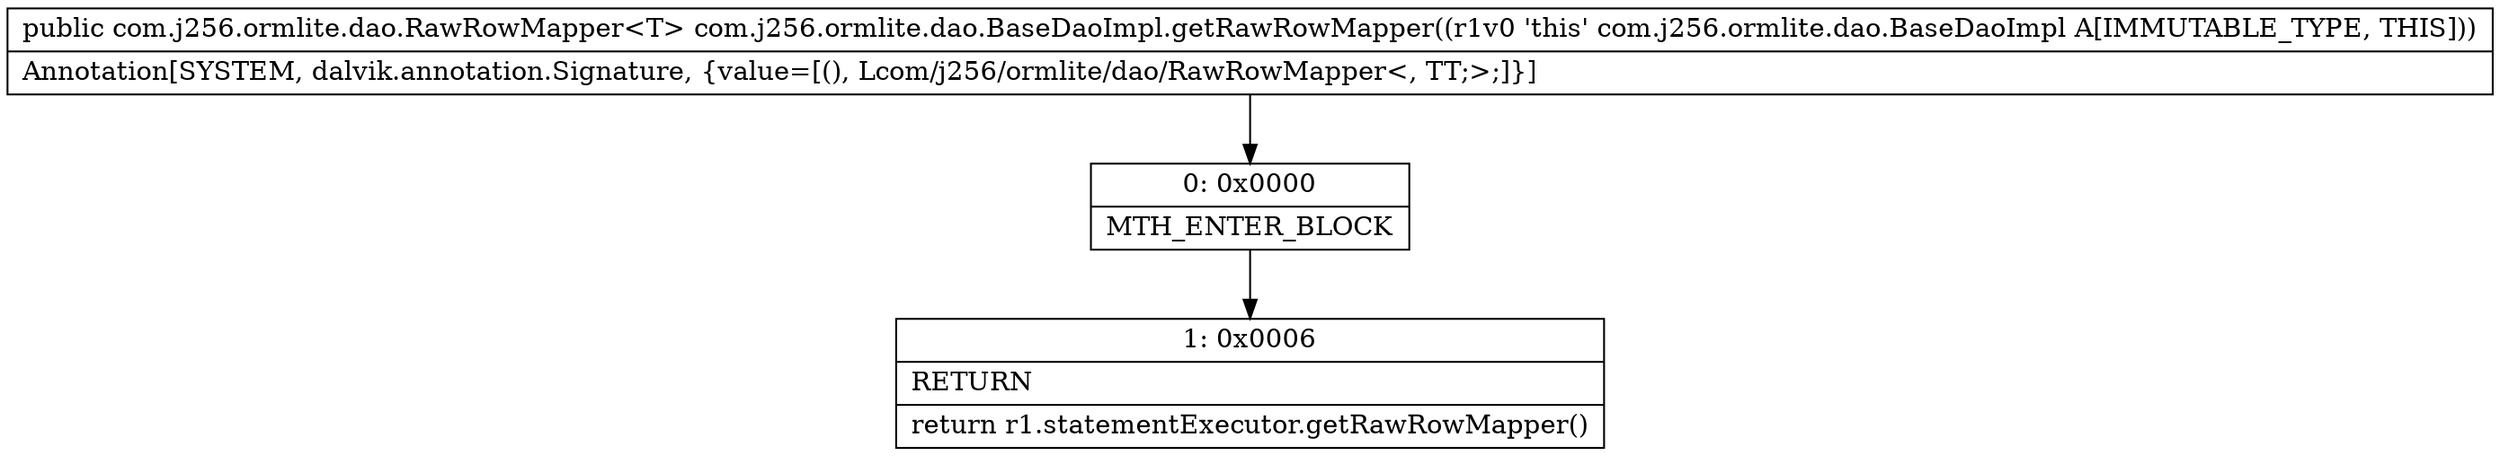 digraph "CFG forcom.j256.ormlite.dao.BaseDaoImpl.getRawRowMapper()Lcom\/j256\/ormlite\/dao\/RawRowMapper;" {
Node_0 [shape=record,label="{0\:\ 0x0000|MTH_ENTER_BLOCK\l}"];
Node_1 [shape=record,label="{1\:\ 0x0006|RETURN\l|return r1.statementExecutor.getRawRowMapper()\l}"];
MethodNode[shape=record,label="{public com.j256.ormlite.dao.RawRowMapper\<T\> com.j256.ormlite.dao.BaseDaoImpl.getRawRowMapper((r1v0 'this' com.j256.ormlite.dao.BaseDaoImpl A[IMMUTABLE_TYPE, THIS]))  | Annotation[SYSTEM, dalvik.annotation.Signature, \{value=[(), Lcom\/j256\/ormlite\/dao\/RawRowMapper\<, TT;\>;]\}]\l}"];
MethodNode -> Node_0;
Node_0 -> Node_1;
}

